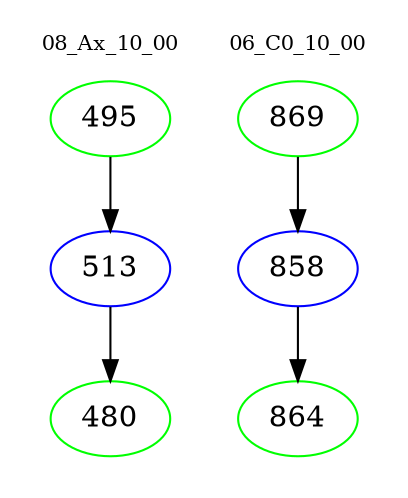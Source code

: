 digraph{
subgraph cluster_0 {
color = white
label = "08_Ax_10_00";
fontsize=10;
T0_495 [label="495", color="green"]
T0_495 -> T0_513 [color="black"]
T0_513 [label="513", color="blue"]
T0_513 -> T0_480 [color="black"]
T0_480 [label="480", color="green"]
}
subgraph cluster_1 {
color = white
label = "06_C0_10_00";
fontsize=10;
T1_869 [label="869", color="green"]
T1_869 -> T1_858 [color="black"]
T1_858 [label="858", color="blue"]
T1_858 -> T1_864 [color="black"]
T1_864 [label="864", color="green"]
}
}
